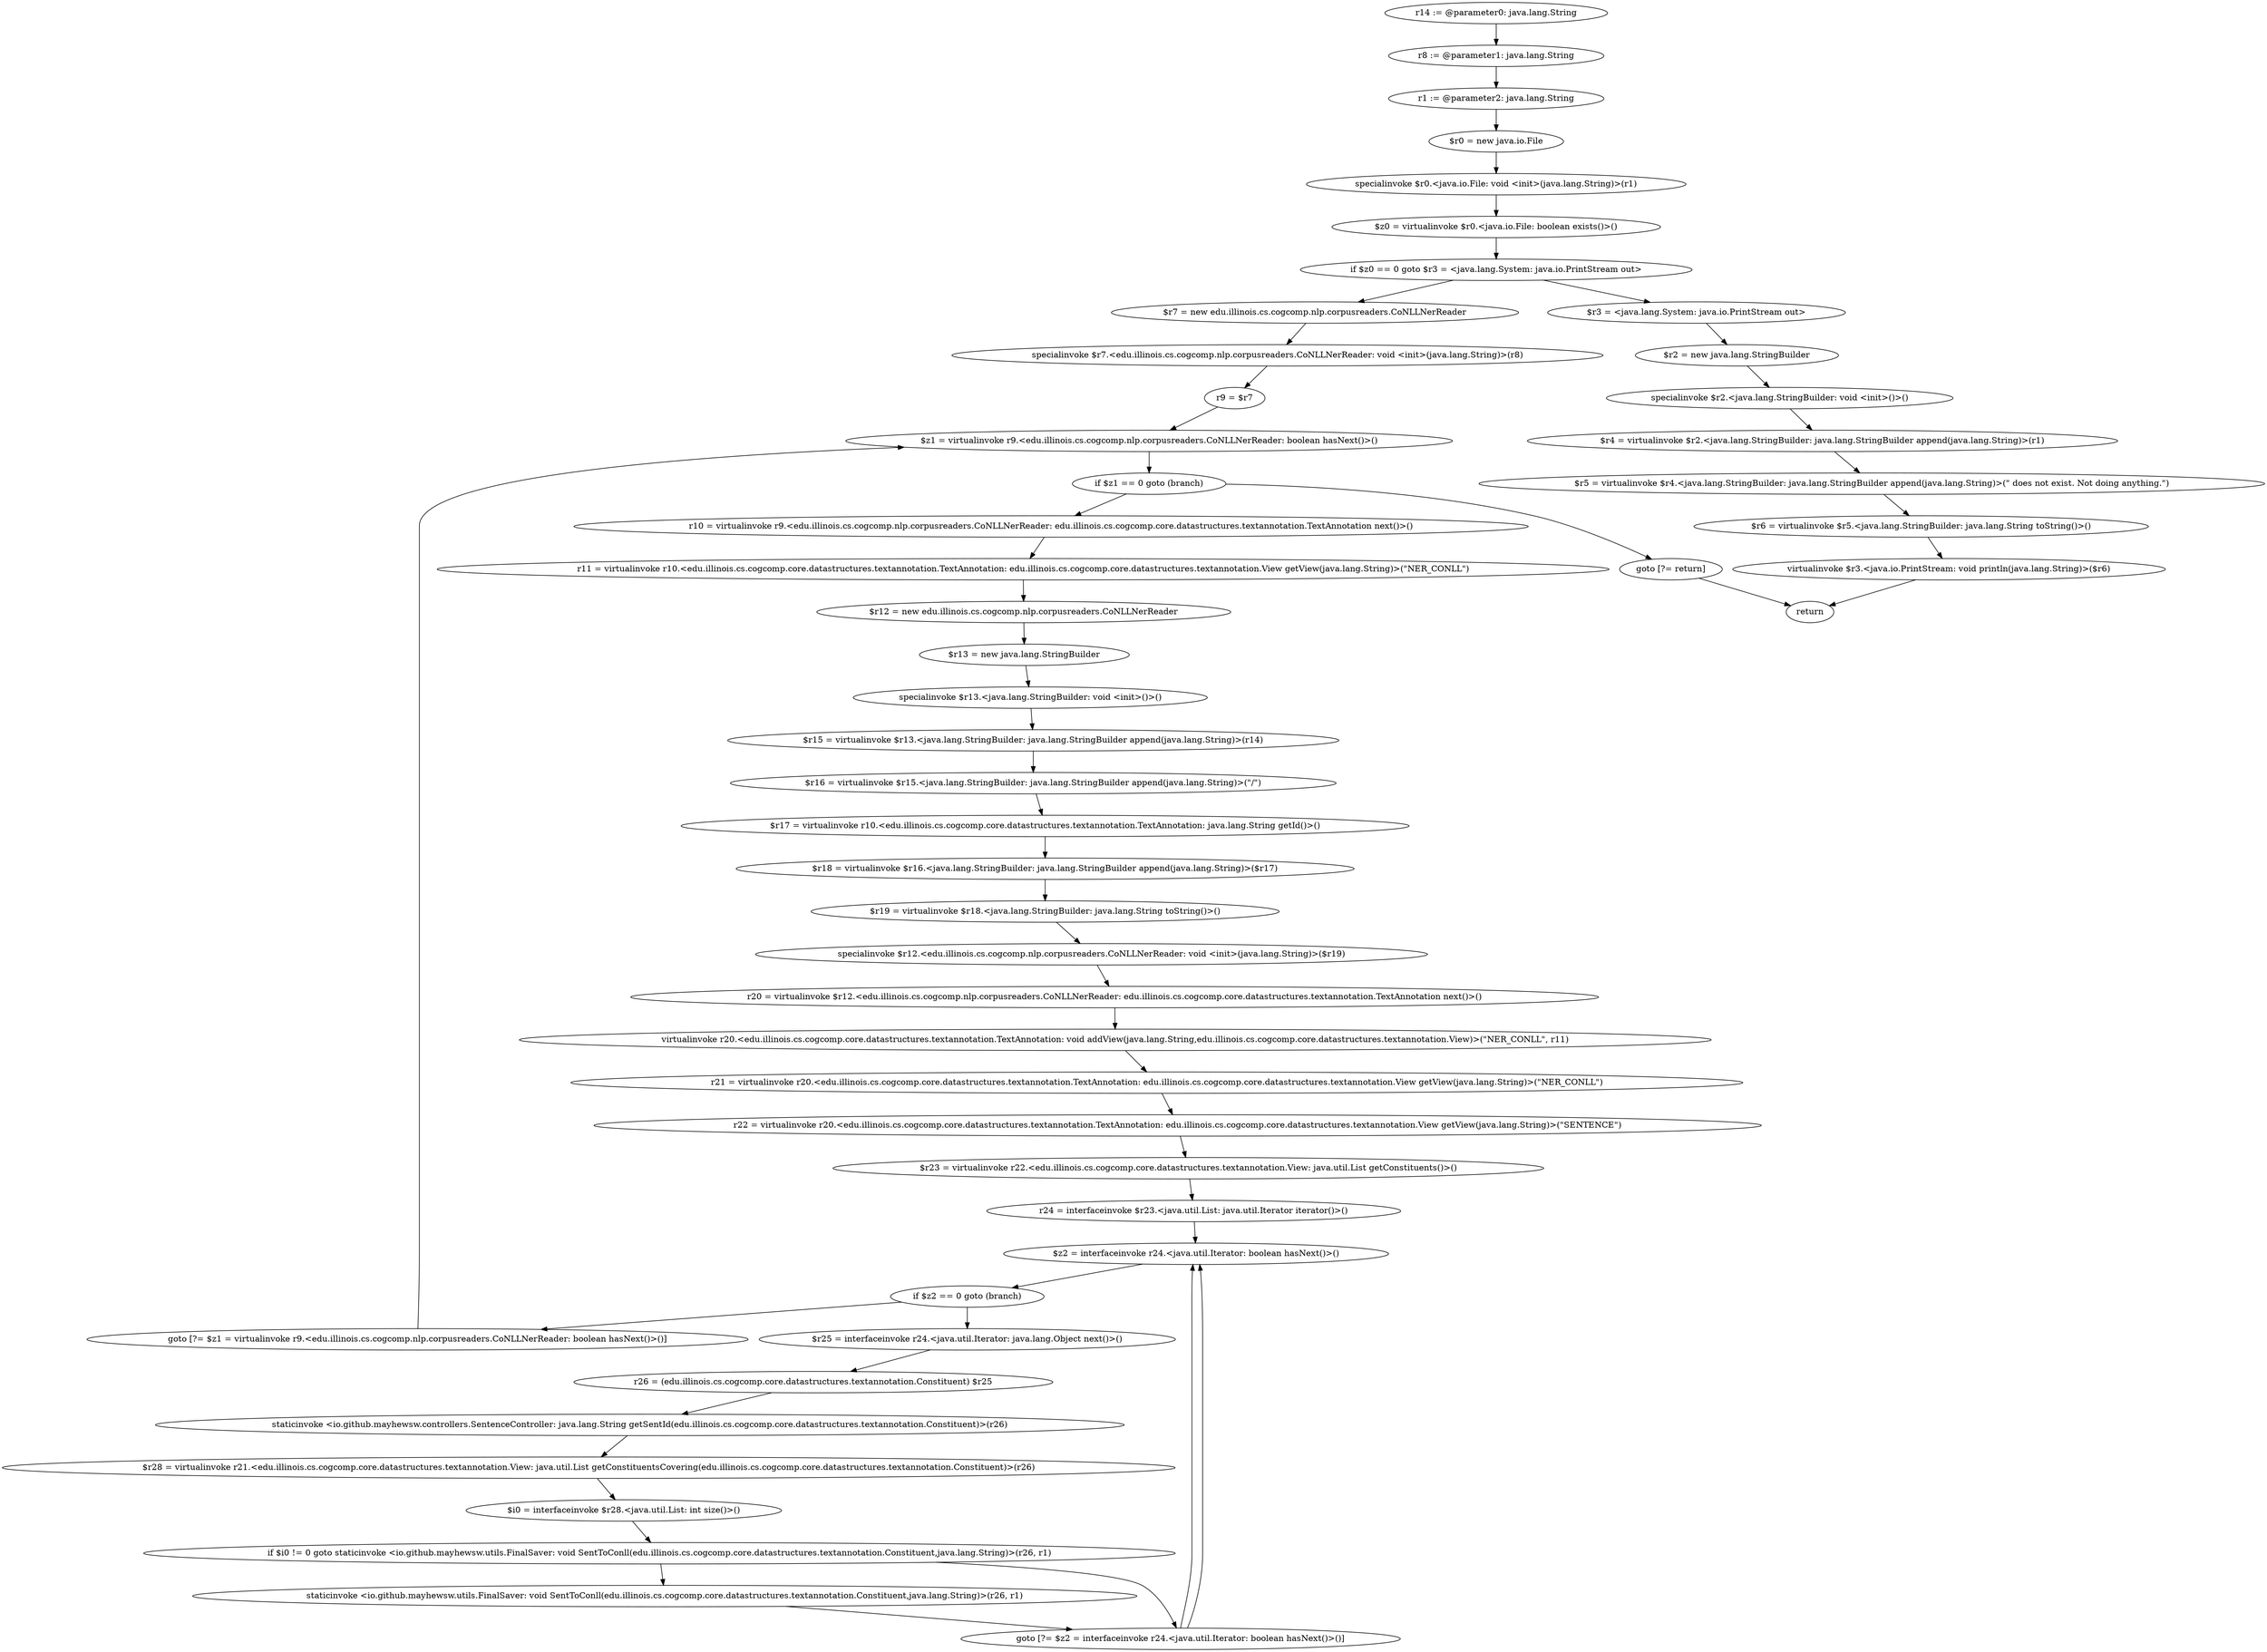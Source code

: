digraph "unitGraph" {
    "r14 := @parameter0: java.lang.String"
    "r8 := @parameter1: java.lang.String"
    "r1 := @parameter2: java.lang.String"
    "$r0 = new java.io.File"
    "specialinvoke $r0.<java.io.File: void <init>(java.lang.String)>(r1)"
    "$z0 = virtualinvoke $r0.<java.io.File: boolean exists()>()"
    "if $z0 == 0 goto $r3 = <java.lang.System: java.io.PrintStream out>"
    "$r7 = new edu.illinois.cs.cogcomp.nlp.corpusreaders.CoNLLNerReader"
    "specialinvoke $r7.<edu.illinois.cs.cogcomp.nlp.corpusreaders.CoNLLNerReader: void <init>(java.lang.String)>(r8)"
    "r9 = $r7"
    "$z1 = virtualinvoke r9.<edu.illinois.cs.cogcomp.nlp.corpusreaders.CoNLLNerReader: boolean hasNext()>()"
    "if $z1 == 0 goto (branch)"
    "r10 = virtualinvoke r9.<edu.illinois.cs.cogcomp.nlp.corpusreaders.CoNLLNerReader: edu.illinois.cs.cogcomp.core.datastructures.textannotation.TextAnnotation next()>()"
    "r11 = virtualinvoke r10.<edu.illinois.cs.cogcomp.core.datastructures.textannotation.TextAnnotation: edu.illinois.cs.cogcomp.core.datastructures.textannotation.View getView(java.lang.String)>(\"NER_CONLL\")"
    "$r12 = new edu.illinois.cs.cogcomp.nlp.corpusreaders.CoNLLNerReader"
    "$r13 = new java.lang.StringBuilder"
    "specialinvoke $r13.<java.lang.StringBuilder: void <init>()>()"
    "$r15 = virtualinvoke $r13.<java.lang.StringBuilder: java.lang.StringBuilder append(java.lang.String)>(r14)"
    "$r16 = virtualinvoke $r15.<java.lang.StringBuilder: java.lang.StringBuilder append(java.lang.String)>(\"/\")"
    "$r17 = virtualinvoke r10.<edu.illinois.cs.cogcomp.core.datastructures.textannotation.TextAnnotation: java.lang.String getId()>()"
    "$r18 = virtualinvoke $r16.<java.lang.StringBuilder: java.lang.StringBuilder append(java.lang.String)>($r17)"
    "$r19 = virtualinvoke $r18.<java.lang.StringBuilder: java.lang.String toString()>()"
    "specialinvoke $r12.<edu.illinois.cs.cogcomp.nlp.corpusreaders.CoNLLNerReader: void <init>(java.lang.String)>($r19)"
    "r20 = virtualinvoke $r12.<edu.illinois.cs.cogcomp.nlp.corpusreaders.CoNLLNerReader: edu.illinois.cs.cogcomp.core.datastructures.textannotation.TextAnnotation next()>()"
    "virtualinvoke r20.<edu.illinois.cs.cogcomp.core.datastructures.textannotation.TextAnnotation: void addView(java.lang.String,edu.illinois.cs.cogcomp.core.datastructures.textannotation.View)>(\"NER_CONLL\", r11)"
    "r21 = virtualinvoke r20.<edu.illinois.cs.cogcomp.core.datastructures.textannotation.TextAnnotation: edu.illinois.cs.cogcomp.core.datastructures.textannotation.View getView(java.lang.String)>(\"NER_CONLL\")"
    "r22 = virtualinvoke r20.<edu.illinois.cs.cogcomp.core.datastructures.textannotation.TextAnnotation: edu.illinois.cs.cogcomp.core.datastructures.textannotation.View getView(java.lang.String)>(\"SENTENCE\")"
    "$r23 = virtualinvoke r22.<edu.illinois.cs.cogcomp.core.datastructures.textannotation.View: java.util.List getConstituents()>()"
    "r24 = interfaceinvoke $r23.<java.util.List: java.util.Iterator iterator()>()"
    "$z2 = interfaceinvoke r24.<java.util.Iterator: boolean hasNext()>()"
    "if $z2 == 0 goto (branch)"
    "$r25 = interfaceinvoke r24.<java.util.Iterator: java.lang.Object next()>()"
    "r26 = (edu.illinois.cs.cogcomp.core.datastructures.textannotation.Constituent) $r25"
    "staticinvoke <io.github.mayhewsw.controllers.SentenceController: java.lang.String getSentId(edu.illinois.cs.cogcomp.core.datastructures.textannotation.Constituent)>(r26)"
    "$r28 = virtualinvoke r21.<edu.illinois.cs.cogcomp.core.datastructures.textannotation.View: java.util.List getConstituentsCovering(edu.illinois.cs.cogcomp.core.datastructures.textannotation.Constituent)>(r26)"
    "$i0 = interfaceinvoke $r28.<java.util.List: int size()>()"
    "if $i0 != 0 goto staticinvoke <io.github.mayhewsw.utils.FinalSaver: void SentToConll(edu.illinois.cs.cogcomp.core.datastructures.textannotation.Constituent,java.lang.String)>(r26, r1)"
    "goto [?= $z2 = interfaceinvoke r24.<java.util.Iterator: boolean hasNext()>()]"
    "staticinvoke <io.github.mayhewsw.utils.FinalSaver: void SentToConll(edu.illinois.cs.cogcomp.core.datastructures.textannotation.Constituent,java.lang.String)>(r26, r1)"
    "goto [?= $z1 = virtualinvoke r9.<edu.illinois.cs.cogcomp.nlp.corpusreaders.CoNLLNerReader: boolean hasNext()>()]"
    "goto [?= return]"
    "$r3 = <java.lang.System: java.io.PrintStream out>"
    "$r2 = new java.lang.StringBuilder"
    "specialinvoke $r2.<java.lang.StringBuilder: void <init>()>()"
    "$r4 = virtualinvoke $r2.<java.lang.StringBuilder: java.lang.StringBuilder append(java.lang.String)>(r1)"
    "$r5 = virtualinvoke $r4.<java.lang.StringBuilder: java.lang.StringBuilder append(java.lang.String)>(\" does not exist. Not doing anything.\")"
    "$r6 = virtualinvoke $r5.<java.lang.StringBuilder: java.lang.String toString()>()"
    "virtualinvoke $r3.<java.io.PrintStream: void println(java.lang.String)>($r6)"
    "return"
    "r14 := @parameter0: java.lang.String"->"r8 := @parameter1: java.lang.String";
    "r8 := @parameter1: java.lang.String"->"r1 := @parameter2: java.lang.String";
    "r1 := @parameter2: java.lang.String"->"$r0 = new java.io.File";
    "$r0 = new java.io.File"->"specialinvoke $r0.<java.io.File: void <init>(java.lang.String)>(r1)";
    "specialinvoke $r0.<java.io.File: void <init>(java.lang.String)>(r1)"->"$z0 = virtualinvoke $r0.<java.io.File: boolean exists()>()";
    "$z0 = virtualinvoke $r0.<java.io.File: boolean exists()>()"->"if $z0 == 0 goto $r3 = <java.lang.System: java.io.PrintStream out>";
    "if $z0 == 0 goto $r3 = <java.lang.System: java.io.PrintStream out>"->"$r7 = new edu.illinois.cs.cogcomp.nlp.corpusreaders.CoNLLNerReader";
    "if $z0 == 0 goto $r3 = <java.lang.System: java.io.PrintStream out>"->"$r3 = <java.lang.System: java.io.PrintStream out>";
    "$r7 = new edu.illinois.cs.cogcomp.nlp.corpusreaders.CoNLLNerReader"->"specialinvoke $r7.<edu.illinois.cs.cogcomp.nlp.corpusreaders.CoNLLNerReader: void <init>(java.lang.String)>(r8)";
    "specialinvoke $r7.<edu.illinois.cs.cogcomp.nlp.corpusreaders.CoNLLNerReader: void <init>(java.lang.String)>(r8)"->"r9 = $r7";
    "r9 = $r7"->"$z1 = virtualinvoke r9.<edu.illinois.cs.cogcomp.nlp.corpusreaders.CoNLLNerReader: boolean hasNext()>()";
    "$z1 = virtualinvoke r9.<edu.illinois.cs.cogcomp.nlp.corpusreaders.CoNLLNerReader: boolean hasNext()>()"->"if $z1 == 0 goto (branch)";
    "if $z1 == 0 goto (branch)"->"r10 = virtualinvoke r9.<edu.illinois.cs.cogcomp.nlp.corpusreaders.CoNLLNerReader: edu.illinois.cs.cogcomp.core.datastructures.textannotation.TextAnnotation next()>()";
    "if $z1 == 0 goto (branch)"->"goto [?= return]";
    "r10 = virtualinvoke r9.<edu.illinois.cs.cogcomp.nlp.corpusreaders.CoNLLNerReader: edu.illinois.cs.cogcomp.core.datastructures.textannotation.TextAnnotation next()>()"->"r11 = virtualinvoke r10.<edu.illinois.cs.cogcomp.core.datastructures.textannotation.TextAnnotation: edu.illinois.cs.cogcomp.core.datastructures.textannotation.View getView(java.lang.String)>(\"NER_CONLL\")";
    "r11 = virtualinvoke r10.<edu.illinois.cs.cogcomp.core.datastructures.textannotation.TextAnnotation: edu.illinois.cs.cogcomp.core.datastructures.textannotation.View getView(java.lang.String)>(\"NER_CONLL\")"->"$r12 = new edu.illinois.cs.cogcomp.nlp.corpusreaders.CoNLLNerReader";
    "$r12 = new edu.illinois.cs.cogcomp.nlp.corpusreaders.CoNLLNerReader"->"$r13 = new java.lang.StringBuilder";
    "$r13 = new java.lang.StringBuilder"->"specialinvoke $r13.<java.lang.StringBuilder: void <init>()>()";
    "specialinvoke $r13.<java.lang.StringBuilder: void <init>()>()"->"$r15 = virtualinvoke $r13.<java.lang.StringBuilder: java.lang.StringBuilder append(java.lang.String)>(r14)";
    "$r15 = virtualinvoke $r13.<java.lang.StringBuilder: java.lang.StringBuilder append(java.lang.String)>(r14)"->"$r16 = virtualinvoke $r15.<java.lang.StringBuilder: java.lang.StringBuilder append(java.lang.String)>(\"/\")";
    "$r16 = virtualinvoke $r15.<java.lang.StringBuilder: java.lang.StringBuilder append(java.lang.String)>(\"/\")"->"$r17 = virtualinvoke r10.<edu.illinois.cs.cogcomp.core.datastructures.textannotation.TextAnnotation: java.lang.String getId()>()";
    "$r17 = virtualinvoke r10.<edu.illinois.cs.cogcomp.core.datastructures.textannotation.TextAnnotation: java.lang.String getId()>()"->"$r18 = virtualinvoke $r16.<java.lang.StringBuilder: java.lang.StringBuilder append(java.lang.String)>($r17)";
    "$r18 = virtualinvoke $r16.<java.lang.StringBuilder: java.lang.StringBuilder append(java.lang.String)>($r17)"->"$r19 = virtualinvoke $r18.<java.lang.StringBuilder: java.lang.String toString()>()";
    "$r19 = virtualinvoke $r18.<java.lang.StringBuilder: java.lang.String toString()>()"->"specialinvoke $r12.<edu.illinois.cs.cogcomp.nlp.corpusreaders.CoNLLNerReader: void <init>(java.lang.String)>($r19)";
    "specialinvoke $r12.<edu.illinois.cs.cogcomp.nlp.corpusreaders.CoNLLNerReader: void <init>(java.lang.String)>($r19)"->"r20 = virtualinvoke $r12.<edu.illinois.cs.cogcomp.nlp.corpusreaders.CoNLLNerReader: edu.illinois.cs.cogcomp.core.datastructures.textannotation.TextAnnotation next()>()";
    "r20 = virtualinvoke $r12.<edu.illinois.cs.cogcomp.nlp.corpusreaders.CoNLLNerReader: edu.illinois.cs.cogcomp.core.datastructures.textannotation.TextAnnotation next()>()"->"virtualinvoke r20.<edu.illinois.cs.cogcomp.core.datastructures.textannotation.TextAnnotation: void addView(java.lang.String,edu.illinois.cs.cogcomp.core.datastructures.textannotation.View)>(\"NER_CONLL\", r11)";
    "virtualinvoke r20.<edu.illinois.cs.cogcomp.core.datastructures.textannotation.TextAnnotation: void addView(java.lang.String,edu.illinois.cs.cogcomp.core.datastructures.textannotation.View)>(\"NER_CONLL\", r11)"->"r21 = virtualinvoke r20.<edu.illinois.cs.cogcomp.core.datastructures.textannotation.TextAnnotation: edu.illinois.cs.cogcomp.core.datastructures.textannotation.View getView(java.lang.String)>(\"NER_CONLL\")";
    "r21 = virtualinvoke r20.<edu.illinois.cs.cogcomp.core.datastructures.textannotation.TextAnnotation: edu.illinois.cs.cogcomp.core.datastructures.textannotation.View getView(java.lang.String)>(\"NER_CONLL\")"->"r22 = virtualinvoke r20.<edu.illinois.cs.cogcomp.core.datastructures.textannotation.TextAnnotation: edu.illinois.cs.cogcomp.core.datastructures.textannotation.View getView(java.lang.String)>(\"SENTENCE\")";
    "r22 = virtualinvoke r20.<edu.illinois.cs.cogcomp.core.datastructures.textannotation.TextAnnotation: edu.illinois.cs.cogcomp.core.datastructures.textannotation.View getView(java.lang.String)>(\"SENTENCE\")"->"$r23 = virtualinvoke r22.<edu.illinois.cs.cogcomp.core.datastructures.textannotation.View: java.util.List getConstituents()>()";
    "$r23 = virtualinvoke r22.<edu.illinois.cs.cogcomp.core.datastructures.textannotation.View: java.util.List getConstituents()>()"->"r24 = interfaceinvoke $r23.<java.util.List: java.util.Iterator iterator()>()";
    "r24 = interfaceinvoke $r23.<java.util.List: java.util.Iterator iterator()>()"->"$z2 = interfaceinvoke r24.<java.util.Iterator: boolean hasNext()>()";
    "$z2 = interfaceinvoke r24.<java.util.Iterator: boolean hasNext()>()"->"if $z2 == 0 goto (branch)";
    "if $z2 == 0 goto (branch)"->"$r25 = interfaceinvoke r24.<java.util.Iterator: java.lang.Object next()>()";
    "if $z2 == 0 goto (branch)"->"goto [?= $z1 = virtualinvoke r9.<edu.illinois.cs.cogcomp.nlp.corpusreaders.CoNLLNerReader: boolean hasNext()>()]";
    "$r25 = interfaceinvoke r24.<java.util.Iterator: java.lang.Object next()>()"->"r26 = (edu.illinois.cs.cogcomp.core.datastructures.textannotation.Constituent) $r25";
    "r26 = (edu.illinois.cs.cogcomp.core.datastructures.textannotation.Constituent) $r25"->"staticinvoke <io.github.mayhewsw.controllers.SentenceController: java.lang.String getSentId(edu.illinois.cs.cogcomp.core.datastructures.textannotation.Constituent)>(r26)";
    "staticinvoke <io.github.mayhewsw.controllers.SentenceController: java.lang.String getSentId(edu.illinois.cs.cogcomp.core.datastructures.textannotation.Constituent)>(r26)"->"$r28 = virtualinvoke r21.<edu.illinois.cs.cogcomp.core.datastructures.textannotation.View: java.util.List getConstituentsCovering(edu.illinois.cs.cogcomp.core.datastructures.textannotation.Constituent)>(r26)";
    "$r28 = virtualinvoke r21.<edu.illinois.cs.cogcomp.core.datastructures.textannotation.View: java.util.List getConstituentsCovering(edu.illinois.cs.cogcomp.core.datastructures.textannotation.Constituent)>(r26)"->"$i0 = interfaceinvoke $r28.<java.util.List: int size()>()";
    "$i0 = interfaceinvoke $r28.<java.util.List: int size()>()"->"if $i0 != 0 goto staticinvoke <io.github.mayhewsw.utils.FinalSaver: void SentToConll(edu.illinois.cs.cogcomp.core.datastructures.textannotation.Constituent,java.lang.String)>(r26, r1)";
    "if $i0 != 0 goto staticinvoke <io.github.mayhewsw.utils.FinalSaver: void SentToConll(edu.illinois.cs.cogcomp.core.datastructures.textannotation.Constituent,java.lang.String)>(r26, r1)"->"goto [?= $z2 = interfaceinvoke r24.<java.util.Iterator: boolean hasNext()>()]";
    "if $i0 != 0 goto staticinvoke <io.github.mayhewsw.utils.FinalSaver: void SentToConll(edu.illinois.cs.cogcomp.core.datastructures.textannotation.Constituent,java.lang.String)>(r26, r1)"->"staticinvoke <io.github.mayhewsw.utils.FinalSaver: void SentToConll(edu.illinois.cs.cogcomp.core.datastructures.textannotation.Constituent,java.lang.String)>(r26, r1)";
    "goto [?= $z2 = interfaceinvoke r24.<java.util.Iterator: boolean hasNext()>()]"->"$z2 = interfaceinvoke r24.<java.util.Iterator: boolean hasNext()>()";
    "staticinvoke <io.github.mayhewsw.utils.FinalSaver: void SentToConll(edu.illinois.cs.cogcomp.core.datastructures.textannotation.Constituent,java.lang.String)>(r26, r1)"->"goto [?= $z2 = interfaceinvoke r24.<java.util.Iterator: boolean hasNext()>()]";
    "goto [?= $z2 = interfaceinvoke r24.<java.util.Iterator: boolean hasNext()>()]"->"$z2 = interfaceinvoke r24.<java.util.Iterator: boolean hasNext()>()";
    "goto [?= $z1 = virtualinvoke r9.<edu.illinois.cs.cogcomp.nlp.corpusreaders.CoNLLNerReader: boolean hasNext()>()]"->"$z1 = virtualinvoke r9.<edu.illinois.cs.cogcomp.nlp.corpusreaders.CoNLLNerReader: boolean hasNext()>()";
    "goto [?= return]"->"return";
    "$r3 = <java.lang.System: java.io.PrintStream out>"->"$r2 = new java.lang.StringBuilder";
    "$r2 = new java.lang.StringBuilder"->"specialinvoke $r2.<java.lang.StringBuilder: void <init>()>()";
    "specialinvoke $r2.<java.lang.StringBuilder: void <init>()>()"->"$r4 = virtualinvoke $r2.<java.lang.StringBuilder: java.lang.StringBuilder append(java.lang.String)>(r1)";
    "$r4 = virtualinvoke $r2.<java.lang.StringBuilder: java.lang.StringBuilder append(java.lang.String)>(r1)"->"$r5 = virtualinvoke $r4.<java.lang.StringBuilder: java.lang.StringBuilder append(java.lang.String)>(\" does not exist. Not doing anything.\")";
    "$r5 = virtualinvoke $r4.<java.lang.StringBuilder: java.lang.StringBuilder append(java.lang.String)>(\" does not exist. Not doing anything.\")"->"$r6 = virtualinvoke $r5.<java.lang.StringBuilder: java.lang.String toString()>()";
    "$r6 = virtualinvoke $r5.<java.lang.StringBuilder: java.lang.String toString()>()"->"virtualinvoke $r3.<java.io.PrintStream: void println(java.lang.String)>($r6)";
    "virtualinvoke $r3.<java.io.PrintStream: void println(java.lang.String)>($r6)"->"return";
}
